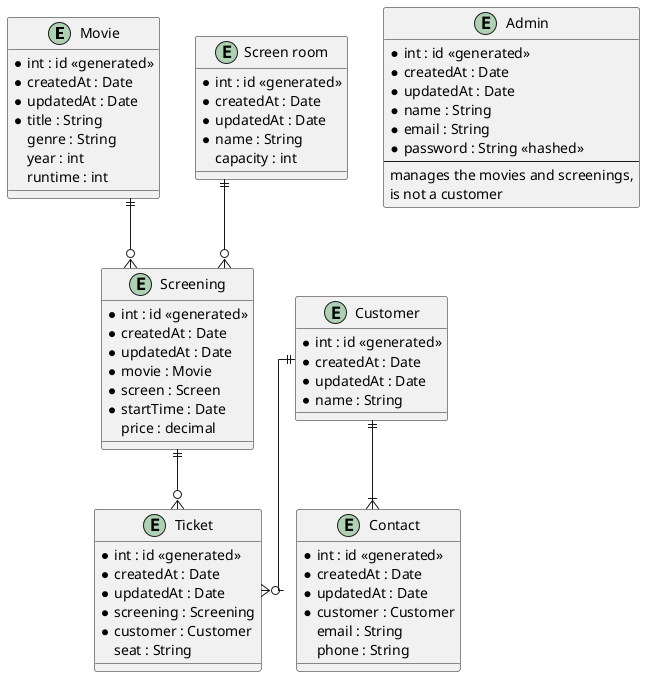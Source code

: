 @startuml
'https://plantuml.com/class-diagram

skinparam linetype ortho

entity "Movie" as movie {
    * int : id <<generated>>
    * createdAt : Date
    * updatedAt : Date
    * title : String
      genre : String
      year : int
      runtime : int
}

entity "Screen room" as screen {
    * int : id <<generated>>
    * createdAt : Date
    * updatedAt : Date
    * name : String
      capacity : int
}

entity "Screening" as screening {
    * int : id <<generated>>
    * createdAt : Date
    * updatedAt : Date
    * movie : Movie
    * screen : Screen
    * startTime : Date
    price : decimal
}

entity "Customer" as customer {
    * int : id <<generated>>
    * createdAt : Date
    * updatedAt : Date
    * name : String
}

entity "Contact" as contact {
    * int : id <<generated>>
    * createdAt : Date
    * updatedAt : Date
    * customer : Customer
      email : String
      phone : String
}

entity "Ticket" as ticket {
    * int : id <<generated>>
    * createdAt : Date
    * updatedAt : Date
    * screening : Screening
    * customer : Customer
      seat : String
}

entity "Admin" as admin {
    * int : id <<generated>>
    * createdAt : Date
    * updatedAt : Date
    * name : String
    * email : String
    * password : String <<hashed>>
    --
    manages the movies and screenings,\nis not a customer
}


movie ||--o{ screening
screen ||--o{ screening
screening ||--o{ ticket
customer ||--o{ ticket
customer ||--|{ contact 

@enduml